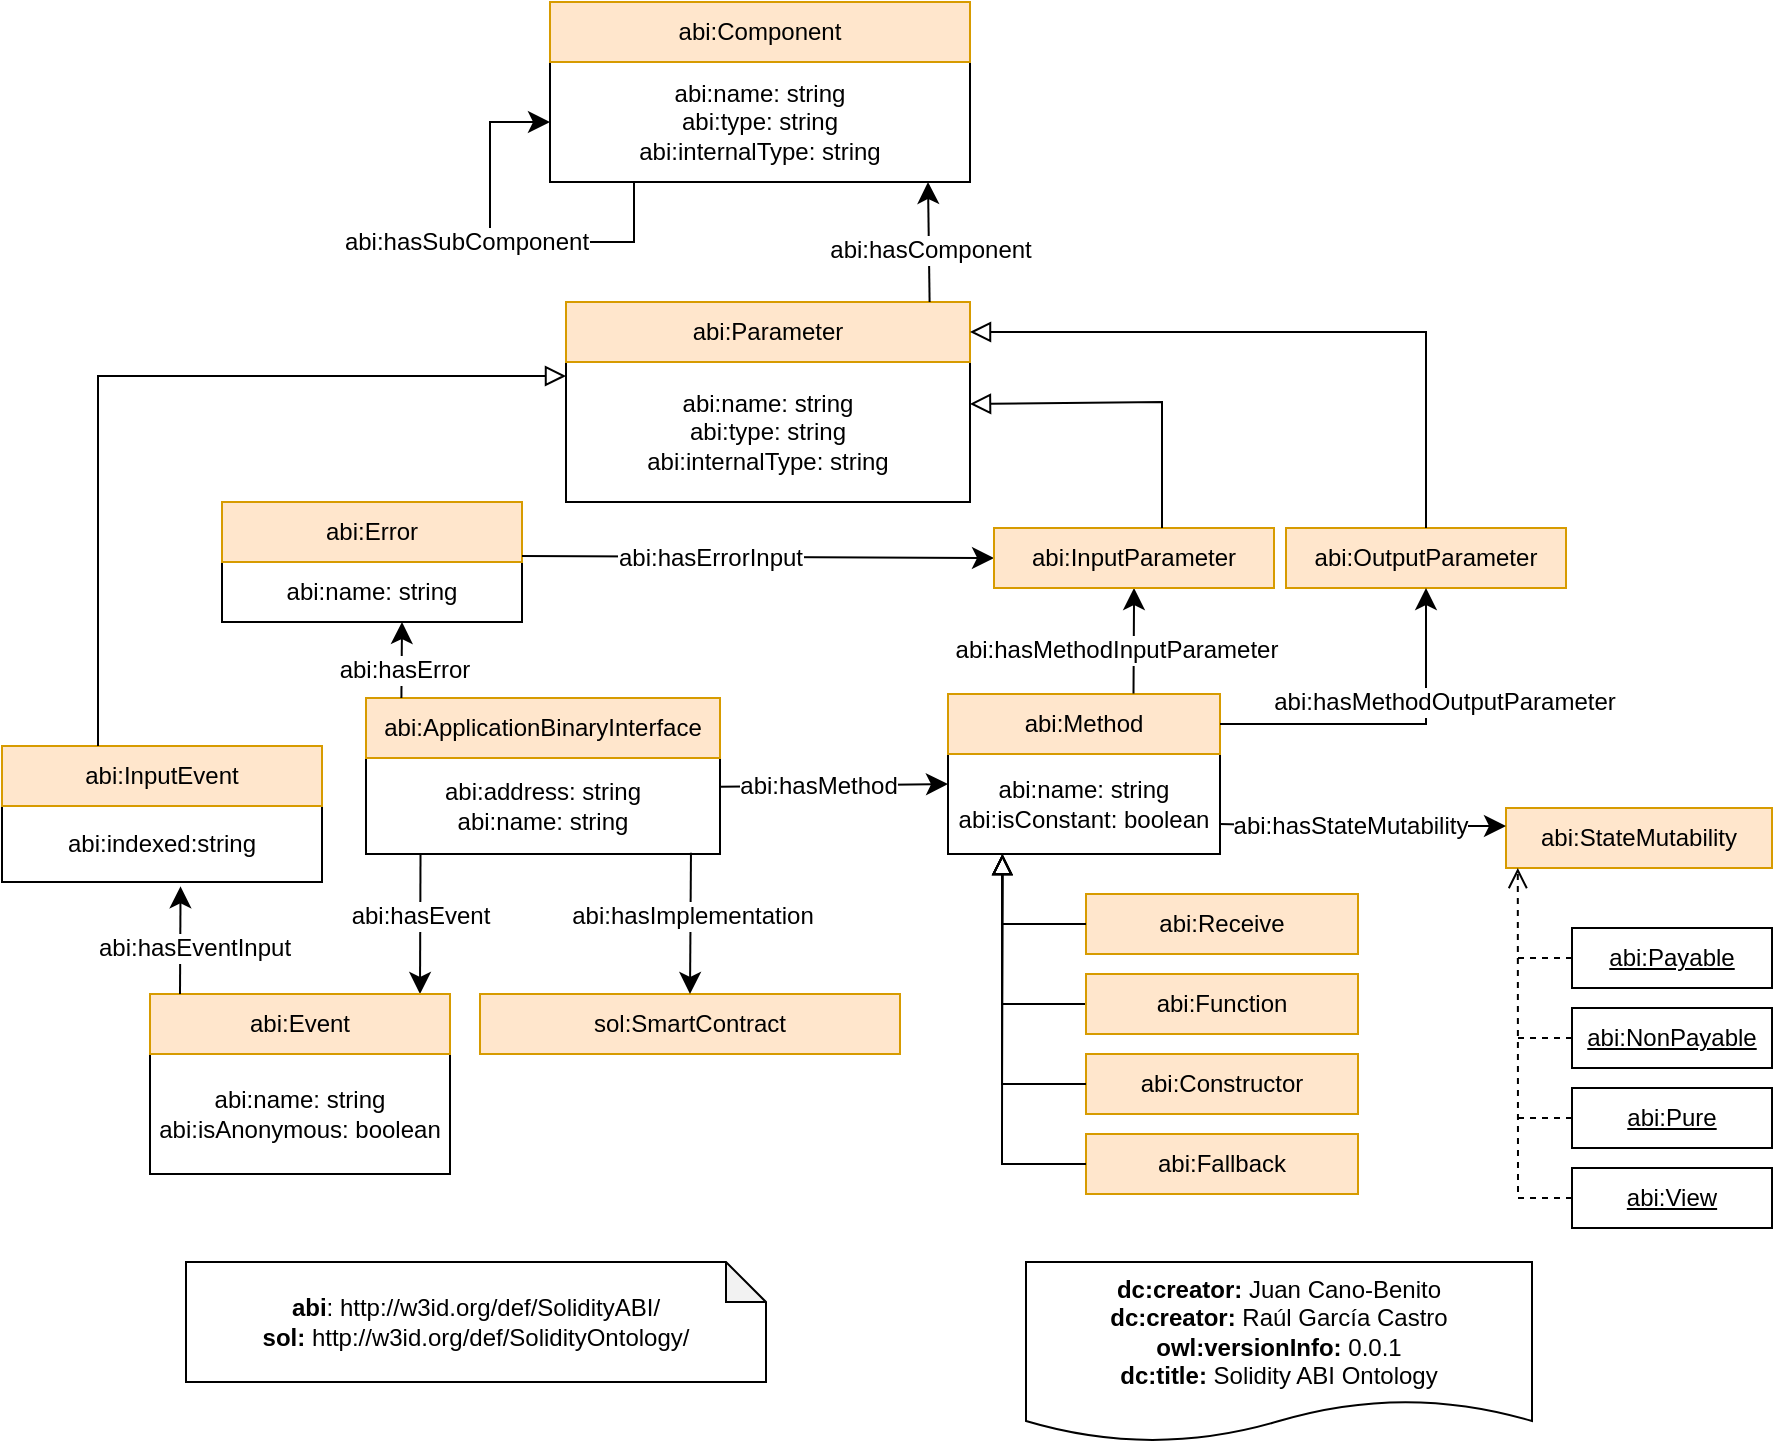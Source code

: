 <mxfile version="22.1.2" type="device">
  <diagram name="Página-1" id="bpEDX6xqWVn-J746UU-V">
    <mxGraphModel dx="1895" dy="2127" grid="1" gridSize="10" guides="1" tooltips="1" connect="1" arrows="1" fold="1" page="1" pageScale="1" pageWidth="827" pageHeight="1169" math="0" shadow="0">
      <root>
        <mxCell id="0" />
        <mxCell id="1" parent="0" />
        <mxCell id="cJj3Txq9HCWcAZoRYjCn-1" value="&lt;div&gt;&lt;b&gt;abi&lt;/b&gt;: http://w3id.org/def/SolidityABI/&lt;/div&gt;&lt;div&gt;&lt;b&gt;sol:&lt;/b&gt; http://w3id.org/def/SolidityOntology/&lt;br&gt;&lt;/div&gt;" style="shape=note;whiteSpace=wrap;html=1;backgroundOutline=1;darkOpacity=0.05;size=20;" parent="1" vertex="1">
          <mxGeometry x="-348" y="-360" width="290" height="60" as="geometry" />
        </mxCell>
        <mxCell id="cJj3Txq9HCWcAZoRYjCn-2" value="&lt;div&gt;&lt;b&gt;dc:creator:&lt;/b&gt;&amp;nbsp;Juan Cano-Benito&lt;br&gt;&lt;div style=&quot;border-color: var(--border-color);&quot;&gt;&lt;b style=&quot;border-color: var(--border-color);&quot;&gt;dc:creator:&lt;/b&gt;&amp;nbsp;Raúl García Castro&lt;/div&gt;&lt;/div&gt;&lt;div&gt;&lt;b&gt;owl:versionInfo:&lt;/b&gt; 0.0.1&lt;/div&gt;&lt;div&gt;&lt;b&gt;dc:title:&lt;/b&gt;&amp;nbsp;Solidity ABI Ontology&lt;/div&gt;" style="shape=document;whiteSpace=wrap;html=1;boundedLbl=1;labelBackgroundColor=#ffffff;strokeColor=#000000;fontSize=12;fontColor=#000000;size=0.233;" parent="1" vertex="1">
          <mxGeometry x="72" y="-360" width="253" height="90" as="geometry" />
        </mxCell>
        <mxCell id="cJj3Txq9HCWcAZoRYjCn-3" value="abi:address: string&lt;br&gt;abi:name: string" style="rounded=0;whiteSpace=wrap;html=1;snapToPoint=1;points=[[0.1,0],[0.2,0],[0.3,0],[0.4,0],[0.5,0],[0.6,0],[0.7,0],[0.8,0],[0.9,0],[0,0.1],[0,0.3],[0,0.5],[0,0.7],[0,0.9],[0.1,1],[0.2,1],[0.3,1],[0.4,1],[0.5,1],[0.6,1],[0.7,1],[0.8,1],[0.9,1],[1,0.1],[1,0.3],[1,0.5],[1,0.7],[1,0.9]];" parent="1" vertex="1">
          <mxGeometry x="-258" y="-612" width="177" height="48" as="geometry" />
        </mxCell>
        <mxCell id="cJj3Txq9HCWcAZoRYjCn-4" value="abi:ApplicationBinaryInterface" style="rounded=0;whiteSpace=wrap;html=1;snapToPoint=1;points=[[0.1,0],[0.2,0],[0.3,0],[0.4,0],[0.5,0],[0.6,0],[0.7,0],[0.8,0],[0.9,0],[0,0.1],[0,0.3],[0,0.5],[0,0.7],[0,0.9],[0.1,1],[0.2,1],[0.3,1],[0.4,1],[0.5,1],[0.6,1],[0.7,1],[0.8,1],[0.9,1],[1,0.1],[1,0.3],[1,0.5],[1,0.7],[1,0.9]];fillColor=#ffe6cc;strokeColor=#d79b00;" parent="1" vertex="1">
          <mxGeometry x="-258" y="-642" width="177" height="30" as="geometry" />
        </mxCell>
        <mxCell id="cJj3Txq9HCWcAZoRYjCn-5" value="abi:name: string&lt;br&gt;abi:isConstant: boolean" style="rounded=0;whiteSpace=wrap;html=1;snapToPoint=1;points=[[0.1,0],[0.2,0],[0.3,0],[0.4,0],[0.5,0],[0.6,0],[0.7,0],[0.8,0],[0.9,0],[0,0.1],[0,0.3],[0,0.5],[0,0.7],[0,0.9],[0.1,1],[0.2,1],[0.3,1],[0.4,1],[0.5,1],[0.6,1],[0.7,1],[0.8,1],[0.9,1],[1,0.1],[1,0.3],[1,0.5],[1,0.7],[1,0.9]];" parent="1" vertex="1">
          <mxGeometry x="33" y="-614" width="136" height="50" as="geometry" />
        </mxCell>
        <mxCell id="cJj3Txq9HCWcAZoRYjCn-6" value="abi:Method" style="rounded=0;whiteSpace=wrap;html=1;snapToPoint=1;points=[[0.1,0],[0.2,0],[0.3,0],[0.4,0],[0.5,0],[0.6,0],[0.7,0],[0.8,0],[0.9,0],[0,0.1],[0,0.3],[0,0.5],[0,0.7],[0,0.9],[0.1,1],[0.2,1],[0.3,1],[0.4,1],[0.5,1],[0.6,1],[0.7,1],[0.8,1],[0.9,1],[1,0.1],[1,0.3],[1,0.5],[1,0.7],[1,0.9]];fillColor=#ffe6cc;strokeColor=#d79b00;" parent="1" vertex="1">
          <mxGeometry x="33" y="-644" width="136" height="30" as="geometry" />
        </mxCell>
        <mxCell id="cJj3Txq9HCWcAZoRYjCn-8" value="abi:OutputParameter" style="rounded=0;whiteSpace=wrap;html=1;snapToPoint=1;points=[[0.1,0],[0.2,0],[0.3,0],[0.4,0],[0.5,0],[0.6,0],[0.7,0],[0.8,0],[0.9,0],[0,0.1],[0,0.3],[0,0.5],[0,0.7],[0,0.9],[0.1,1],[0.2,1],[0.3,1],[0.4,1],[0.5,1],[0.6,1],[0.7,1],[0.8,1],[0.9,1],[1,0.1],[1,0.3],[1,0.5],[1,0.7],[1,0.9]];fillColor=#ffe6cc;strokeColor=#d79b00;" parent="1" vertex="1">
          <mxGeometry x="202" y="-727" width="140" height="30" as="geometry" />
        </mxCell>
        <mxCell id="cJj3Txq9HCWcAZoRYjCn-9" value="abi:name: string&lt;br&gt;abi:type: string&lt;br&gt;abi:internalType: string" style="rounded=0;whiteSpace=wrap;html=1;snapToPoint=1;points=[[0.1,0],[0.2,0],[0.3,0],[0.4,0],[0.5,0],[0.6,0],[0.7,0],[0.8,0],[0.9,0],[0,0.1],[0,0.3],[0,0.5],[0,0.7],[0,0.9],[0.1,1],[0.2,1],[0.3,1],[0.4,1],[0.5,1],[0.6,1],[0.7,1],[0.8,1],[0.9,1],[1,0.1],[1,0.3],[1,0.5],[1,0.7],[1,0.9]];" parent="1" vertex="1">
          <mxGeometry x="-158" y="-810" width="202" height="70" as="geometry" />
        </mxCell>
        <mxCell id="cJj3Txq9HCWcAZoRYjCn-10" value="abi:Parameter" style="rounded=0;whiteSpace=wrap;html=1;snapToPoint=1;points=[[0.1,0],[0.2,0],[0.3,0],[0.4,0],[0.5,0],[0.6,0],[0.7,0],[0.8,0],[0.9,0],[0,0.1],[0,0.3],[0,0.5],[0,0.7],[0,0.9],[0.1,1],[0.2,1],[0.3,1],[0.4,1],[0.5,1],[0.6,1],[0.7,1],[0.8,1],[0.9,1],[1,0.1],[1,0.3],[1,0.5],[1,0.7],[1,0.9]];fillColor=#ffe6cc;strokeColor=#d79b00;" parent="1" vertex="1">
          <mxGeometry x="-158" y="-840" width="202" height="30" as="geometry" />
        </mxCell>
        <mxCell id="cJj3Txq9HCWcAZoRYjCn-11" value="" style="endArrow=classic;html=1;exitX=1;exitY=0.3;exitDx=0;exitDy=0;entryX=0;entryY=0.3;entryDx=0;entryDy=0;endSize=8;arcSize=0;rounded=0;" parent="1" source="cJj3Txq9HCWcAZoRYjCn-3" target="cJj3Txq9HCWcAZoRYjCn-5" edge="1">
          <mxGeometry width="50" height="50" relative="1" as="geometry">
            <mxPoint x="-111" y="-504" as="sourcePoint" />
            <mxPoint x="86" y="-504" as="targetPoint" />
          </mxGeometry>
        </mxCell>
        <mxCell id="cJj3Txq9HCWcAZoRYjCn-12" value="&lt;div&gt;abi:hasMethod&lt;br&gt;&lt;/div&gt;" style="text;html=1;align=center;verticalAlign=middle;resizable=0;points=[];labelBackgroundColor=#ffffff;" parent="cJj3Txq9HCWcAZoRYjCn-11" vertex="1" connectable="0">
          <mxGeometry x="-0.127" relative="1" as="geometry">
            <mxPoint x="-1" as="offset" />
          </mxGeometry>
        </mxCell>
        <mxCell id="cJj3Txq9HCWcAZoRYjCn-13" value="" style="endArrow=block;html=1;fontColor=#000099;endFill=0;entryX=0.2;entryY=1;entryDx=0;entryDy=0;endSize=8;arcSize=0;rounded=0;exitX=0;exitY=0.5;exitDx=0;exitDy=0;" parent="1" source="cJj3Txq9HCWcAZoRYjCn-16" target="cJj3Txq9HCWcAZoRYjCn-5" edge="1">
          <mxGeometry width="50" height="50" relative="1" as="geometry">
            <mxPoint x="101" y="-784" as="sourcePoint" />
            <mxPoint x="79" y="-784" as="targetPoint" />
            <Array as="points">
              <mxPoint x="60" y="-489" />
            </Array>
          </mxGeometry>
        </mxCell>
        <mxCell id="cJj3Txq9HCWcAZoRYjCn-16" value="abi:Function" style="rounded=0;whiteSpace=wrap;html=1;snapToPoint=1;points=[[0.1,0],[0.2,0],[0.3,0],[0.4,0],[0.5,0],[0.6,0],[0.7,0],[0.8,0],[0.9,0],[0,0.1],[0,0.3],[0,0.5],[0,0.7],[0,0.9],[0.1,1],[0.2,1],[0.3,1],[0.4,1],[0.5,1],[0.6,1],[0.7,1],[0.8,1],[0.9,1],[1,0.1],[1,0.3],[1,0.5],[1,0.7],[1,0.9]];fillColor=#ffe6cc;strokeColor=#d79b00;" parent="1" vertex="1">
          <mxGeometry x="102" y="-504" width="136" height="30" as="geometry" />
        </mxCell>
        <mxCell id="cJj3Txq9HCWcAZoRYjCn-18" value="abi:Constructor" style="rounded=0;whiteSpace=wrap;html=1;snapToPoint=1;points=[[0.1,0],[0.2,0],[0.3,0],[0.4,0],[0.5,0],[0.6,0],[0.7,0],[0.8,0],[0.9,0],[0,0.1],[0,0.3],[0,0.5],[0,0.7],[0,0.9],[0.1,1],[0.2,1],[0.3,1],[0.4,1],[0.5,1],[0.6,1],[0.7,1],[0.8,1],[0.9,1],[1,0.1],[1,0.3],[1,0.5],[1,0.7],[1,0.9]];fillColor=#ffe6cc;strokeColor=#d79b00;" parent="1" vertex="1">
          <mxGeometry x="102" y="-464" width="136" height="30" as="geometry" />
        </mxCell>
        <mxCell id="cJj3Txq9HCWcAZoRYjCn-19" value="abi:Fallback" style="rounded=0;whiteSpace=wrap;html=1;snapToPoint=1;points=[[0.1,0],[0.2,0],[0.3,0],[0.4,0],[0.5,0],[0.6,0],[0.7,0],[0.8,0],[0.9,0],[0,0.1],[0,0.3],[0,0.5],[0,0.7],[0,0.9],[0.1,1],[0.2,1],[0.3,1],[0.4,1],[0.5,1],[0.6,1],[0.7,1],[0.8,1],[0.9,1],[1,0.1],[1,0.3],[1,0.5],[1,0.7],[1,0.9]];fillColor=#ffe6cc;strokeColor=#d79b00;" parent="1" vertex="1">
          <mxGeometry x="102" y="-424" width="136" height="30" as="geometry" />
        </mxCell>
        <mxCell id="cJj3Txq9HCWcAZoRYjCn-20" value="" style="endArrow=block;html=1;fontColor=#000099;endFill=0;endSize=8;arcSize=0;rounded=0;exitX=0;exitY=0.5;exitDx=0;exitDy=0;entryX=0.2;entryY=1;entryDx=0;entryDy=0;" parent="1" source="cJj3Txq9HCWcAZoRYjCn-18" target="cJj3Txq9HCWcAZoRYjCn-5" edge="1">
          <mxGeometry width="50" height="50" relative="1" as="geometry">
            <mxPoint x="149" y="-779" as="sourcePoint" />
            <mxPoint x="69" y="-694" as="targetPoint" />
            <Array as="points">
              <mxPoint x="60" y="-449" />
            </Array>
          </mxGeometry>
        </mxCell>
        <mxCell id="cJj3Txq9HCWcAZoRYjCn-21" value="" style="endArrow=block;html=1;fontColor=#000099;endFill=0;endSize=8;arcSize=0;rounded=0;exitX=0;exitY=0.5;exitDx=0;exitDy=0;entryX=0.2;entryY=1;entryDx=0;entryDy=0;" parent="1" source="cJj3Txq9HCWcAZoRYjCn-19" target="cJj3Txq9HCWcAZoRYjCn-5" edge="1">
          <mxGeometry width="50" height="50" relative="1" as="geometry">
            <mxPoint x="149" y="-739" as="sourcePoint" />
            <mxPoint x="111" y="-634" as="targetPoint" />
            <Array as="points">
              <mxPoint x="60" y="-409" />
              <mxPoint x="60" y="-424" />
            </Array>
          </mxGeometry>
        </mxCell>
        <mxCell id="cJj3Txq9HCWcAZoRYjCn-23" value="abi:StateMutability" style="rounded=0;whiteSpace=wrap;html=1;snapToPoint=1;points=[[0.1,0],[0.2,0],[0.3,0],[0.4,0],[0.5,0],[0.6,0],[0.7,0],[0.8,0],[0.9,0],[0,0.1],[0,0.3],[0,0.5],[0,0.7],[0,0.9],[0.1,1],[0.2,1],[0.3,1],[0.4,1],[0.5,1],[0.6,1],[0.7,1],[0.8,1],[0.9,1],[1,0.1],[1,0.3],[1,0.5],[1,0.7],[1,0.9]];fillColor=#ffe6cc;strokeColor=#d79b00;" parent="1" vertex="1">
          <mxGeometry x="312" y="-587" width="133" height="30" as="geometry" />
        </mxCell>
        <mxCell id="cJj3Txq9HCWcAZoRYjCn-24" value="" style="endArrow=classic;html=1;exitX=1;exitY=0.5;exitDx=0;exitDy=0;entryX=0.5;entryY=1;entryDx=0;entryDy=0;endSize=8;arcSize=0;rounded=0;" parent="1" source="cJj3Txq9HCWcAZoRYjCn-6" target="cJj3Txq9HCWcAZoRYjCn-8" edge="1">
          <mxGeometry width="50" height="50" relative="1" as="geometry">
            <mxPoint x="169" y="-570" as="sourcePoint" />
            <mxPoint x="297" y="-570" as="targetPoint" />
            <Array as="points">
              <mxPoint x="272" y="-629" />
            </Array>
          </mxGeometry>
        </mxCell>
        <mxCell id="cJj3Txq9HCWcAZoRYjCn-25" value="&lt;div&gt;abi:hasMethodOutputParameter&lt;br&gt;&lt;/div&gt;" style="text;html=1;align=center;verticalAlign=middle;resizable=0;points=[];labelBackgroundColor=#ffffff;" parent="cJj3Txq9HCWcAZoRYjCn-24" vertex="1" connectable="0">
          <mxGeometry x="-0.127" relative="1" as="geometry">
            <mxPoint x="37" y="-11" as="offset" />
          </mxGeometry>
        </mxCell>
        <mxCell id="cJj3Txq9HCWcAZoRYjCn-26" value="" style="endArrow=classic;html=1;exitX=0.682;exitY=-0.008;exitDx=0;exitDy=0;entryX=0.5;entryY=1;entryDx=0;entryDy=0;endSize=8;arcSize=0;rounded=0;exitPerimeter=0;" parent="1" source="cJj3Txq9HCWcAZoRYjCn-6" target="rs8FluNcS8zjpksZ3zof-5" edge="1">
          <mxGeometry width="50" height="50" relative="1" as="geometry">
            <mxPoint x="179" y="-567" as="sourcePoint" />
            <mxPoint x="329" y="-609" as="targetPoint" />
            <Array as="points">
              <mxPoint x="126" y="-690" />
            </Array>
          </mxGeometry>
        </mxCell>
        <mxCell id="cJj3Txq9HCWcAZoRYjCn-27" value="&lt;div&gt;abi:hasMethodInputParameter&lt;br&gt;&lt;/div&gt;" style="text;html=1;align=center;verticalAlign=middle;resizable=0;points=[];labelBackgroundColor=#ffffff;" parent="cJj3Txq9HCWcAZoRYjCn-26" vertex="1" connectable="0">
          <mxGeometry x="-0.127" relative="1" as="geometry">
            <mxPoint x="-9" y="1" as="offset" />
          </mxGeometry>
        </mxCell>
        <mxCell id="cJj3Txq9HCWcAZoRYjCn-28" value="" style="endArrow=classic;html=1;exitX=1;exitY=0.7;exitDx=0;exitDy=0;entryX=0;entryY=0.3;entryDx=0;entryDy=0;endSize=8;arcSize=0;rounded=0;" parent="1" source="cJj3Txq9HCWcAZoRYjCn-5" target="cJj3Txq9HCWcAZoRYjCn-23" edge="1">
          <mxGeometry width="50" height="50" relative="1" as="geometry">
            <mxPoint x="189" y="-582" as="sourcePoint" />
            <mxPoint x="339" y="-624" as="targetPoint" />
            <Array as="points">
              <mxPoint x="212" y="-578" />
            </Array>
          </mxGeometry>
        </mxCell>
        <mxCell id="cJj3Txq9HCWcAZoRYjCn-29" value="&lt;div&gt;abi:hasStateMutability&lt;br&gt;&lt;/div&gt;" style="text;html=1;align=center;verticalAlign=middle;resizable=0;points=[];labelBackgroundColor=#ffffff;" parent="cJj3Txq9HCWcAZoRYjCn-28" vertex="1" connectable="0">
          <mxGeometry x="-0.127" relative="1" as="geometry">
            <mxPoint x="2" as="offset" />
          </mxGeometry>
        </mxCell>
        <mxCell id="cJj3Txq9HCWcAZoRYjCn-38" value="" style="endArrow=classic;html=1;exitX=0.154;exitY=0.99;exitDx=0;exitDy=0;endSize=8;arcSize=0;rounded=0;entryX=0.9;entryY=0;entryDx=0;entryDy=0;exitPerimeter=0;" parent="1" source="cJj3Txq9HCWcAZoRYjCn-3" edge="1" target="cJj3Txq9HCWcAZoRYjCn-41">
          <mxGeometry width="50" height="50" relative="1" as="geometry">
            <mxPoint x="-241.3" y="-557" as="sourcePoint" />
            <mxPoint x="-294" y="-494" as="targetPoint" />
            <Array as="points" />
          </mxGeometry>
        </mxCell>
        <mxCell id="cJj3Txq9HCWcAZoRYjCn-39" value="&lt;div&gt;abi:hasEvent&lt;br&gt;&lt;/div&gt;" style="text;html=1;align=center;verticalAlign=middle;resizable=0;points=[];labelBackgroundColor=#ffffff;" parent="cJj3Txq9HCWcAZoRYjCn-38" vertex="1" connectable="0">
          <mxGeometry x="-0.127" relative="1" as="geometry">
            <mxPoint as="offset" />
          </mxGeometry>
        </mxCell>
        <mxCell id="cJj3Txq9HCWcAZoRYjCn-40" value="abi:name: string&lt;br&gt;abi:isAnonymous: boolean" style="rounded=0;whiteSpace=wrap;html=1;snapToPoint=1;points=[[0.1,0],[0.2,0],[0.3,0],[0.4,0],[0.5,0],[0.6,0],[0.7,0],[0.8,0],[0.9,0],[0,0.1],[0,0.3],[0,0.5],[0,0.7],[0,0.9],[0.1,1],[0.2,1],[0.3,1],[0.4,1],[0.5,1],[0.6,1],[0.7,1],[0.8,1],[0.9,1],[1,0.1],[1,0.3],[1,0.5],[1,0.7],[1,0.9]];" parent="1" vertex="1">
          <mxGeometry x="-366" y="-464" width="150" height="60" as="geometry" />
        </mxCell>
        <mxCell id="cJj3Txq9HCWcAZoRYjCn-41" value="abi:Event" style="rounded=0;whiteSpace=wrap;html=1;snapToPoint=1;points=[[0.1,0],[0.2,0],[0.3,0],[0.4,0],[0.5,0],[0.6,0],[0.7,0],[0.8,0],[0.9,0],[0,0.1],[0,0.3],[0,0.5],[0,0.7],[0,0.9],[0.1,1],[0.2,1],[0.3,1],[0.4,1],[0.5,1],[0.6,1],[0.7,1],[0.8,1],[0.9,1],[1,0.1],[1,0.3],[1,0.5],[1,0.7],[1,0.9]];fillColor=#ffe6cc;strokeColor=#d79b00;" parent="1" vertex="1">
          <mxGeometry x="-366" y="-494" width="150" height="30" as="geometry" />
        </mxCell>
        <mxCell id="cJj3Txq9HCWcAZoRYjCn-42" value="abi:indexed:string" style="rounded=0;whiteSpace=wrap;html=1;snapToPoint=1;points=[[0.1,0],[0.2,0],[0.3,0],[0.4,0],[0.5,0],[0.6,0],[0.7,0],[0.8,0],[0.9,0],[0,0.1],[0,0.3],[0,0.5],[0,0.7],[0,0.9],[0.1,1],[0.2,1],[0.3,1],[0.4,1],[0.5,1],[0.6,1],[0.7,1],[0.8,1],[0.9,1],[1,0.1],[1,0.3],[1,0.5],[1,0.7],[1,0.9]];" parent="1" vertex="1">
          <mxGeometry x="-440" y="-588" width="160" height="38" as="geometry" />
        </mxCell>
        <mxCell id="cJj3Txq9HCWcAZoRYjCn-43" value="abi:InputEvent" style="rounded=0;whiteSpace=wrap;html=1;snapToPoint=1;points=[[0.1,0],[0.2,0],[0.3,0],[0.4,0],[0.5,0],[0.6,0],[0.7,0],[0.8,0],[0.9,0],[0,0.1],[0,0.3],[0,0.5],[0,0.7],[0,0.9],[0.1,1],[0.2,1],[0.3,1],[0.4,1],[0.5,1],[0.6,1],[0.7,1],[0.8,1],[0.9,1],[1,0.1],[1,0.3],[1,0.5],[1,0.7],[1,0.9]];fillColor=#ffe6cc;strokeColor=#d79b00;" parent="1" vertex="1">
          <mxGeometry x="-440" y="-618" width="160" height="30" as="geometry" />
        </mxCell>
        <mxCell id="cJj3Txq9HCWcAZoRYjCn-45" value="" style="endArrow=classic;html=1;exitX=0.1;exitY=0;exitDx=0;exitDy=0;entryX=0.558;entryY=1.057;entryDx=0;entryDy=0;endSize=8;arcSize=0;rounded=0;entryPerimeter=0;" parent="1" source="cJj3Txq9HCWcAZoRYjCn-41" target="cJj3Txq9HCWcAZoRYjCn-42" edge="1">
          <mxGeometry width="50" height="50" relative="1" as="geometry">
            <mxPoint x="-245" y="-299" as="sourcePoint" />
            <mxPoint x="-350.0" y="-534" as="targetPoint" />
            <Array as="points" />
          </mxGeometry>
        </mxCell>
        <mxCell id="cJj3Txq9HCWcAZoRYjCn-46" value="&lt;div&gt;abi:hasEventInput&lt;br&gt;&lt;/div&gt;" style="text;html=1;align=center;verticalAlign=middle;resizable=0;points=[];labelBackgroundColor=#ffffff;" parent="cJj3Txq9HCWcAZoRYjCn-45" vertex="1" connectable="0">
          <mxGeometry x="-0.127" relative="1" as="geometry">
            <mxPoint x="7" as="offset" />
          </mxGeometry>
        </mxCell>
        <mxCell id="YEbua0Xe0tTHwc7vpoXJ-1" value="abi:Receive" style="rounded=0;whiteSpace=wrap;html=1;snapToPoint=1;points=[[0.1,0],[0.2,0],[0.3,0],[0.4,0],[0.5,0],[0.6,0],[0.7,0],[0.8,0],[0.9,0],[0,0.1],[0,0.3],[0,0.5],[0,0.7],[0,0.9],[0.1,1],[0.2,1],[0.3,1],[0.4,1],[0.5,1],[0.6,1],[0.7,1],[0.8,1],[0.9,1],[1,0.1],[1,0.3],[1,0.5],[1,0.7],[1,0.9]];fillColor=#ffe6cc;strokeColor=#d79b00;" parent="1" vertex="1">
          <mxGeometry x="102" y="-544" width="136" height="30" as="geometry" />
        </mxCell>
        <mxCell id="YEbua0Xe0tTHwc7vpoXJ-2" value="" style="endArrow=block;html=1;fontColor=#000099;endFill=0;entryX=0.2;entryY=1;entryDx=0;entryDy=0;endSize=8;arcSize=0;rounded=0;exitX=0;exitY=0.5;exitDx=0;exitDy=0;" parent="1" source="YEbua0Xe0tTHwc7vpoXJ-1" target="cJj3Txq9HCWcAZoRYjCn-5" edge="1">
          <mxGeometry width="50" height="50" relative="1" as="geometry">
            <mxPoint x="149" y="-779" as="sourcePoint" />
            <mxPoint x="111" y="-634" as="targetPoint" />
            <Array as="points">
              <mxPoint x="60" y="-529" />
            </Array>
          </mxGeometry>
        </mxCell>
        <mxCell id="YEbua0Xe0tTHwc7vpoXJ-3" value="" style="endArrow=classic;html=1;exitX=0.1;exitY=0;exitDx=0;exitDy=0;endSize=8;arcSize=0;rounded=0;entryX=0.6;entryY=1;entryDx=0;entryDy=0;" parent="1" source="cJj3Txq9HCWcAZoRYjCn-4" target="YEbua0Xe0tTHwc7vpoXJ-5" edge="1">
          <mxGeometry width="50" height="50" relative="1" as="geometry">
            <mxPoint x="-153" y="-563" as="sourcePoint" />
            <mxPoint x="-218" y="-680" as="targetPoint" />
            <Array as="points" />
          </mxGeometry>
        </mxCell>
        <mxCell id="YEbua0Xe0tTHwc7vpoXJ-4" value="&lt;div&gt;abi:hasError&lt;br&gt;&lt;/div&gt;" style="text;html=1;align=center;verticalAlign=middle;resizable=0;points=[];labelBackgroundColor=#ffffff;" parent="YEbua0Xe0tTHwc7vpoXJ-3" vertex="1" connectable="0">
          <mxGeometry x="-0.127" relative="1" as="geometry">
            <mxPoint x="1" y="2" as="offset" />
          </mxGeometry>
        </mxCell>
        <mxCell id="YEbua0Xe0tTHwc7vpoXJ-5" value="abi:name: string" style="rounded=0;whiteSpace=wrap;html=1;snapToPoint=1;points=[[0.1,0],[0.2,0],[0.3,0],[0.4,0],[0.5,0],[0.6,0],[0.7,0],[0.8,0],[0.9,0],[0,0.1],[0,0.3],[0,0.5],[0,0.7],[0,0.9],[0.1,1],[0.2,1],[0.3,1],[0.4,1],[0.5,1],[0.6,1],[0.7,1],[0.8,1],[0.9,1],[1,0.1],[1,0.3],[1,0.5],[1,0.7],[1,0.9]];" parent="1" vertex="1">
          <mxGeometry x="-330" y="-710" width="150" height="30" as="geometry" />
        </mxCell>
        <mxCell id="YEbua0Xe0tTHwc7vpoXJ-6" value="abi:Error" style="rounded=0;whiteSpace=wrap;html=1;snapToPoint=1;points=[[0.1,0],[0.2,0],[0.3,0],[0.4,0],[0.5,0],[0.6,0],[0.7,0],[0.8,0],[0.9,0],[0,0.1],[0,0.3],[0,0.5],[0,0.7],[0,0.9],[0.1,1],[0.2,1],[0.3,1],[0.4,1],[0.5,1],[0.6,1],[0.7,1],[0.8,1],[0.9,1],[1,0.1],[1,0.3],[1,0.5],[1,0.7],[1,0.9]];fillColor=#ffe6cc;strokeColor=#d79b00;" parent="1" vertex="1">
          <mxGeometry x="-330" y="-740" width="150" height="30" as="geometry" />
        </mxCell>
        <mxCell id="YEbua0Xe0tTHwc7vpoXJ-7" value="" style="endArrow=classic;html=1;exitX=1;exitY=0.9;exitDx=0;exitDy=0;endSize=8;arcSize=0;rounded=0;entryX=0;entryY=0.5;entryDx=0;entryDy=0;" parent="1" source="YEbua0Xe0tTHwc7vpoXJ-6" target="rs8FluNcS8zjpksZ3zof-5" edge="1">
          <mxGeometry width="50" height="50" relative="1" as="geometry">
            <mxPoint x="-221" y="-608" as="sourcePoint" />
            <mxPoint x="-343" y="-670" as="targetPoint" />
            <Array as="points" />
          </mxGeometry>
        </mxCell>
        <mxCell id="YEbua0Xe0tTHwc7vpoXJ-8" value="&lt;div&gt;abi:hasErrorInput&lt;br&gt;&lt;/div&gt;" style="text;html=1;align=center;verticalAlign=middle;resizable=0;points=[];labelBackgroundColor=#ffffff;" parent="YEbua0Xe0tTHwc7vpoXJ-7" vertex="1" connectable="0">
          <mxGeometry x="-0.127" relative="1" as="geometry">
            <mxPoint x="-9" as="offset" />
          </mxGeometry>
        </mxCell>
        <mxCell id="YEbua0Xe0tTHwc7vpoXJ-10" value="abi:name: string&lt;br&gt;abi:type: string&lt;br&gt;abi:internalType: string" style="rounded=0;whiteSpace=wrap;html=1;snapToPoint=1;points=[[0.1,0],[0.2,0],[0.3,0],[0.4,0],[0.5,0],[0.6,0],[0.7,0],[0.8,0],[0.9,0],[0,0.1],[0,0.3],[0,0.5],[0,0.7],[0,0.9],[0.1,1],[0.2,1],[0.3,1],[0.4,1],[0.5,1],[0.6,1],[0.7,1],[0.8,1],[0.9,1],[1,0.1],[1,0.3],[1,0.5],[1,0.7],[1,0.9]];" parent="1" vertex="1">
          <mxGeometry x="-166" y="-960" width="210" height="60" as="geometry" />
        </mxCell>
        <mxCell id="YEbua0Xe0tTHwc7vpoXJ-11" value="abi:Component" style="rounded=0;whiteSpace=wrap;html=1;snapToPoint=1;points=[[0.1,0],[0.2,0],[0.3,0],[0.4,0],[0.5,0],[0.6,0],[0.7,0],[0.8,0],[0.9,0],[0,0.1],[0,0.3],[0,0.5],[0,0.7],[0,0.9],[0.1,1],[0.2,1],[0.3,1],[0.4,1],[0.5,1],[0.6,1],[0.7,1],[0.8,1],[0.9,1],[1,0.1],[1,0.3],[1,0.5],[1,0.7],[1,0.9]];fillColor=#ffe6cc;strokeColor=#d79b00;" parent="1" vertex="1">
          <mxGeometry x="-166" y="-990" width="210" height="30" as="geometry" />
        </mxCell>
        <mxCell id="YEbua0Xe0tTHwc7vpoXJ-16" value="" style="endArrow=classic;html=1;exitX=0.9;exitY=0;exitDx=0;exitDy=0;endSize=8;arcSize=0;rounded=0;entryX=0.9;entryY=1;entryDx=0;entryDy=0;" parent="1" source="cJj3Txq9HCWcAZoRYjCn-10" target="YEbua0Xe0tTHwc7vpoXJ-10" edge="1">
          <mxGeometry width="50" height="50" relative="1" as="geometry">
            <mxPoint x="-10" y="-830" as="sourcePoint" />
            <mxPoint x="-488" y="-470" as="targetPoint" />
            <Array as="points" />
          </mxGeometry>
        </mxCell>
        <mxCell id="YEbua0Xe0tTHwc7vpoXJ-17" value="&lt;div&gt;abi:hasComponent&lt;br&gt;&lt;/div&gt;" style="text;html=1;align=center;verticalAlign=middle;resizable=0;points=[];labelBackgroundColor=#ffffff;" parent="YEbua0Xe0tTHwc7vpoXJ-16" vertex="1" connectable="0">
          <mxGeometry x="-0.127" relative="1" as="geometry">
            <mxPoint as="offset" />
          </mxGeometry>
        </mxCell>
        <mxCell id="YEbua0Xe0tTHwc7vpoXJ-20" value="" style="endArrow=classic;html=1;exitX=0.2;exitY=1;exitDx=0;exitDy=0;endSize=8;arcSize=0;rounded=0;entryX=0;entryY=0.5;entryDx=0;entryDy=0;" parent="1" source="YEbua0Xe0tTHwc7vpoXJ-10" target="YEbua0Xe0tTHwc7vpoXJ-10" edge="1">
          <mxGeometry width="50" height="50" relative="1" as="geometry">
            <mxPoint x="-186" y="-865" as="sourcePoint" />
            <mxPoint x="-336" y="-985" as="targetPoint" />
            <Array as="points">
              <mxPoint x="-124" y="-870" />
              <mxPoint x="-196" y="-870" />
              <mxPoint x="-196" y="-930" />
            </Array>
          </mxGeometry>
        </mxCell>
        <mxCell id="YEbua0Xe0tTHwc7vpoXJ-21" value="&lt;div&gt;abi:hasSubComponent&lt;br&gt;&lt;/div&gt;" style="text;html=1;align=center;verticalAlign=middle;resizable=0;points=[];labelBackgroundColor=#ffffff;" parent="YEbua0Xe0tTHwc7vpoXJ-20" vertex="1" connectable="0">
          <mxGeometry x="-0.127" relative="1" as="geometry">
            <mxPoint x="-30" as="offset" />
          </mxGeometry>
        </mxCell>
        <mxCell id="XDi0Bp43TBWCdVa-9cTi-1" value="" style="endArrow=block;html=1;fontColor=#000099;endFill=0;entryX=1;entryY=0.5;entryDx=0;entryDy=0;endSize=8;arcSize=0;rounded=0;exitX=0.5;exitY=0;exitDx=0;exitDy=0;" parent="1" source="cJj3Txq9HCWcAZoRYjCn-8" target="cJj3Txq9HCWcAZoRYjCn-10" edge="1">
          <mxGeometry width="50" height="50" relative="1" as="geometry">
            <mxPoint x="380" y="-707.5" as="sourcePoint" />
            <mxPoint x="342" y="-528.5" as="targetPoint" />
            <Array as="points">
              <mxPoint x="272" y="-825" />
            </Array>
          </mxGeometry>
        </mxCell>
        <mxCell id="XDi0Bp43TBWCdVa-9cTi-2" value="" style="endArrow=block;html=1;fontColor=#000099;endFill=0;entryX=0;entryY=0.1;entryDx=0;entryDy=0;endSize=8;arcSize=0;rounded=0;exitX=0.3;exitY=0;exitDx=0;exitDy=0;" parent="1" source="cJj3Txq9HCWcAZoRYjCn-43" target="cJj3Txq9HCWcAZoRYjCn-9" edge="1">
          <mxGeometry width="50" height="50" relative="1" as="geometry">
            <mxPoint x="33" y="-345" as="sourcePoint" />
            <mxPoint x="-394" y="-699" as="targetPoint" />
            <Array as="points">
              <mxPoint x="-392" y="-803" />
            </Array>
          </mxGeometry>
        </mxCell>
        <mxCell id="rs8FluNcS8zjpksZ3zof-5" value="abi:InputParameter" style="rounded=0;whiteSpace=wrap;html=1;snapToPoint=1;points=[[0.1,0],[0.2,0],[0.3,0],[0.4,0],[0.5,0],[0.6,0],[0.7,0],[0.8,0],[0.9,0],[0,0.1],[0,0.3],[0,0.5],[0,0.7],[0,0.9],[0.1,1],[0.2,1],[0.3,1],[0.4,1],[0.5,1],[0.6,1],[0.7,1],[0.8,1],[0.9,1],[1,0.1],[1,0.3],[1,0.5],[1,0.7],[1,0.9]];fillColor=#ffe6cc;strokeColor=#d79b00;" parent="1" vertex="1">
          <mxGeometry x="56" y="-727" width="140" height="30" as="geometry" />
        </mxCell>
        <mxCell id="rs8FluNcS8zjpksZ3zof-6" value="" style="endArrow=block;html=1;fontColor=#000099;endFill=0;entryX=1;entryY=0.3;entryDx=0;entryDy=0;endSize=8;arcSize=0;rounded=0;exitX=0.6;exitY=0;exitDx=0;exitDy=0;" parent="1" source="rs8FluNcS8zjpksZ3zof-5" target="cJj3Txq9HCWcAZoRYjCn-9" edge="1">
          <mxGeometry width="50" height="50" relative="1" as="geometry">
            <mxPoint x="282" y="-730" as="sourcePoint" />
            <mxPoint x="54" y="-815" as="targetPoint" />
            <Array as="points">
              <mxPoint x="140" y="-790" />
            </Array>
          </mxGeometry>
        </mxCell>
        <mxCell id="rs8FluNcS8zjpksZ3zof-11" value="" style="endArrow=none;html=1;fontColor=#000099;exitX=0;exitY=0.5;exitDx=0;exitDy=0;endFill=0;dashed=1;endSize=8;arcSize=0;startArrow=none;startFill=0;startSize=8;rounded=0;" parent="1" source="CwrkoWr39z1SSpxz46T6-1" edge="1">
          <mxGeometry width="50" height="50" relative="1" as="geometry">
            <mxPoint x="378" y="-512" as="sourcePoint" />
            <mxPoint x="318" y="-512" as="targetPoint" />
            <Array as="points">
              <mxPoint x="318" y="-512" />
            </Array>
          </mxGeometry>
        </mxCell>
        <mxCell id="rs8FluNcS8zjpksZ3zof-15" value="" style="endArrow=open;html=1;fontColor=#000099;exitX=0;exitY=0.5;exitDx=0;exitDy=0;endFill=0;dashed=1;entryX=0.3;entryY=1;entryDx=0;entryDy=0;endSize=8;arcSize=0;startArrow=none;startFill=0;startSize=8;rounded=0;" parent="1" source="CwrkoWr39z1SSpxz46T6-6" edge="1">
          <mxGeometry width="50" height="50" relative="1" as="geometry">
            <mxPoint x="378" y="-392" as="sourcePoint" />
            <mxPoint x="317.9" y="-557" as="targetPoint" />
            <Array as="points">
              <mxPoint x="318" y="-392" />
            </Array>
          </mxGeometry>
        </mxCell>
        <mxCell id="rs8FluNcS8zjpksZ3zof-16" value="" style="endArrow=none;html=1;fontColor=#000099;exitX=0;exitY=0.5;exitDx=0;exitDy=0;endFill=0;dashed=1;endSize=8;arcSize=0;startArrow=none;startFill=0;startSize=8;rounded=0;" parent="1" source="CwrkoWr39z1SSpxz46T6-2" edge="1">
          <mxGeometry width="50" height="50" relative="1" as="geometry">
            <mxPoint x="378" y="-472" as="sourcePoint" />
            <mxPoint x="318" y="-474" as="targetPoint" />
            <Array as="points">
              <mxPoint x="318" y="-472" />
            </Array>
          </mxGeometry>
        </mxCell>
        <mxCell id="rs8FluNcS8zjpksZ3zof-17" value="" style="endArrow=none;html=1;fontColor=#000099;exitX=0;exitY=0.5;exitDx=0;exitDy=0;endFill=0;dashed=1;endSize=8;arcSize=0;startArrow=none;startFill=0;startSize=8;rounded=0;" parent="1" source="CwrkoWr39z1SSpxz46T6-5" edge="1">
          <mxGeometry width="50" height="50" relative="1" as="geometry">
            <mxPoint x="378" y="-432" as="sourcePoint" />
            <mxPoint x="318" y="-434" as="targetPoint" />
            <Array as="points">
              <mxPoint x="318" y="-432" />
            </Array>
          </mxGeometry>
        </mxCell>
        <mxCell id="CwrkoWr39z1SSpxz46T6-1" value="&lt;u&gt;abi:Payable&lt;/u&gt;" style="rounded=0;whiteSpace=wrap;html=1;snapToPoint=1;points=[[0.1,0],[0.2,0],[0.3,0],[0.4,0],[0.5,0],[0.6,0],[0.7,0],[0.8,0],[0.9,0],[0,0.1],[0,0.3],[0,0.5],[0,0.7],[0,0.9],[0.1,1],[0.2,1],[0.3,1],[0.4,1],[0.5,1],[0.6,1],[0.7,1],[0.8,1],[0.9,1],[1,0.1],[1,0.3],[1,0.5],[1,0.7],[1,0.9]];" parent="1" vertex="1">
          <mxGeometry x="345" y="-527" width="100" height="30" as="geometry" />
        </mxCell>
        <mxCell id="CwrkoWr39z1SSpxz46T6-2" value="&lt;u&gt;abi:NonPayable&lt;/u&gt;" style="rounded=0;whiteSpace=wrap;html=1;snapToPoint=1;points=[[0.1,0],[0.2,0],[0.3,0],[0.4,0],[0.5,0],[0.6,0],[0.7,0],[0.8,0],[0.9,0],[0,0.1],[0,0.3],[0,0.5],[0,0.7],[0,0.9],[0.1,1],[0.2,1],[0.3,1],[0.4,1],[0.5,1],[0.6,1],[0.7,1],[0.8,1],[0.9,1],[1,0.1],[1,0.3],[1,0.5],[1,0.7],[1,0.9]];" parent="1" vertex="1">
          <mxGeometry x="345" y="-487" width="100" height="30" as="geometry" />
        </mxCell>
        <mxCell id="CwrkoWr39z1SSpxz46T6-5" value="&lt;u&gt;abi:Pure&lt;/u&gt;" style="rounded=0;whiteSpace=wrap;html=1;snapToPoint=1;points=[[0.1,0],[0.2,0],[0.3,0],[0.4,0],[0.5,0],[0.6,0],[0.7,0],[0.8,0],[0.9,0],[0,0.1],[0,0.3],[0,0.5],[0,0.7],[0,0.9],[0.1,1],[0.2,1],[0.3,1],[0.4,1],[0.5,1],[0.6,1],[0.7,1],[0.8,1],[0.9,1],[1,0.1],[1,0.3],[1,0.5],[1,0.7],[1,0.9]];" parent="1" vertex="1">
          <mxGeometry x="345" y="-447" width="100" height="30" as="geometry" />
        </mxCell>
        <mxCell id="CwrkoWr39z1SSpxz46T6-6" value="&lt;u&gt;abi:View&lt;/u&gt;" style="rounded=0;whiteSpace=wrap;html=1;snapToPoint=1;points=[[0.1,0],[0.2,0],[0.3,0],[0.4,0],[0.5,0],[0.6,0],[0.7,0],[0.8,0],[0.9,0],[0,0.1],[0,0.3],[0,0.5],[0,0.7],[0,0.9],[0.1,1],[0.2,1],[0.3,1],[0.4,1],[0.5,1],[0.6,1],[0.7,1],[0.8,1],[0.9,1],[1,0.1],[1,0.3],[1,0.5],[1,0.7],[1,0.9]];" parent="1" vertex="1">
          <mxGeometry x="345" y="-407" width="100" height="30" as="geometry" />
        </mxCell>
        <mxCell id="K3kMfihwzBYSS2jkINS5-1" value="sol:SmartContract" style="rounded=0;whiteSpace=wrap;html=1;snapToPoint=1;points=[[0.1,0],[0.2,0],[0.3,0],[0.4,0],[0.5,0],[0.6,0],[0.7,0],[0.8,0],[0.9,0],[0,0.1],[0,0.3],[0,0.5],[0,0.7],[0,0.9],[0.1,1],[0.2,1],[0.3,1],[0.4,1],[0.5,1],[0.6,1],[0.7,1],[0.8,1],[0.9,1],[1,0.1],[1,0.3],[1,0.5],[1,0.7],[1,0.9]];fillColor=#ffe6cc;strokeColor=#d79b00;" parent="1" vertex="1">
          <mxGeometry x="-201" y="-494" width="210" height="30" as="geometry" />
        </mxCell>
        <mxCell id="K3kMfihwzBYSS2jkINS5-2" value="" style="endArrow=classic;html=1;endSize=8;arcSize=0;rounded=0;entryX=0.5;entryY=0;entryDx=0;entryDy=0;exitX=0.918;exitY=0.988;exitDx=0;exitDy=0;exitPerimeter=0;" parent="1" source="cJj3Txq9HCWcAZoRYjCn-3" target="K3kMfihwzBYSS2jkINS5-1" edge="1">
          <mxGeometry width="50" height="50" relative="1" as="geometry">
            <mxPoint x="-118" y="-544" as="sourcePoint" />
            <mxPoint x="-118" y="-494" as="targetPoint" />
            <Array as="points" />
          </mxGeometry>
        </mxCell>
        <mxCell id="K3kMfihwzBYSS2jkINS5-3" value="&lt;div&gt;abi:hasImplementation&lt;br&gt;&lt;/div&gt;" style="text;html=1;align=center;verticalAlign=middle;resizable=0;points=[];labelBackgroundColor=#ffffff;" parent="K3kMfihwzBYSS2jkINS5-2" vertex="1" connectable="0">
          <mxGeometry x="-0.127" relative="1" as="geometry">
            <mxPoint as="offset" />
          </mxGeometry>
        </mxCell>
      </root>
    </mxGraphModel>
  </diagram>
</mxfile>
